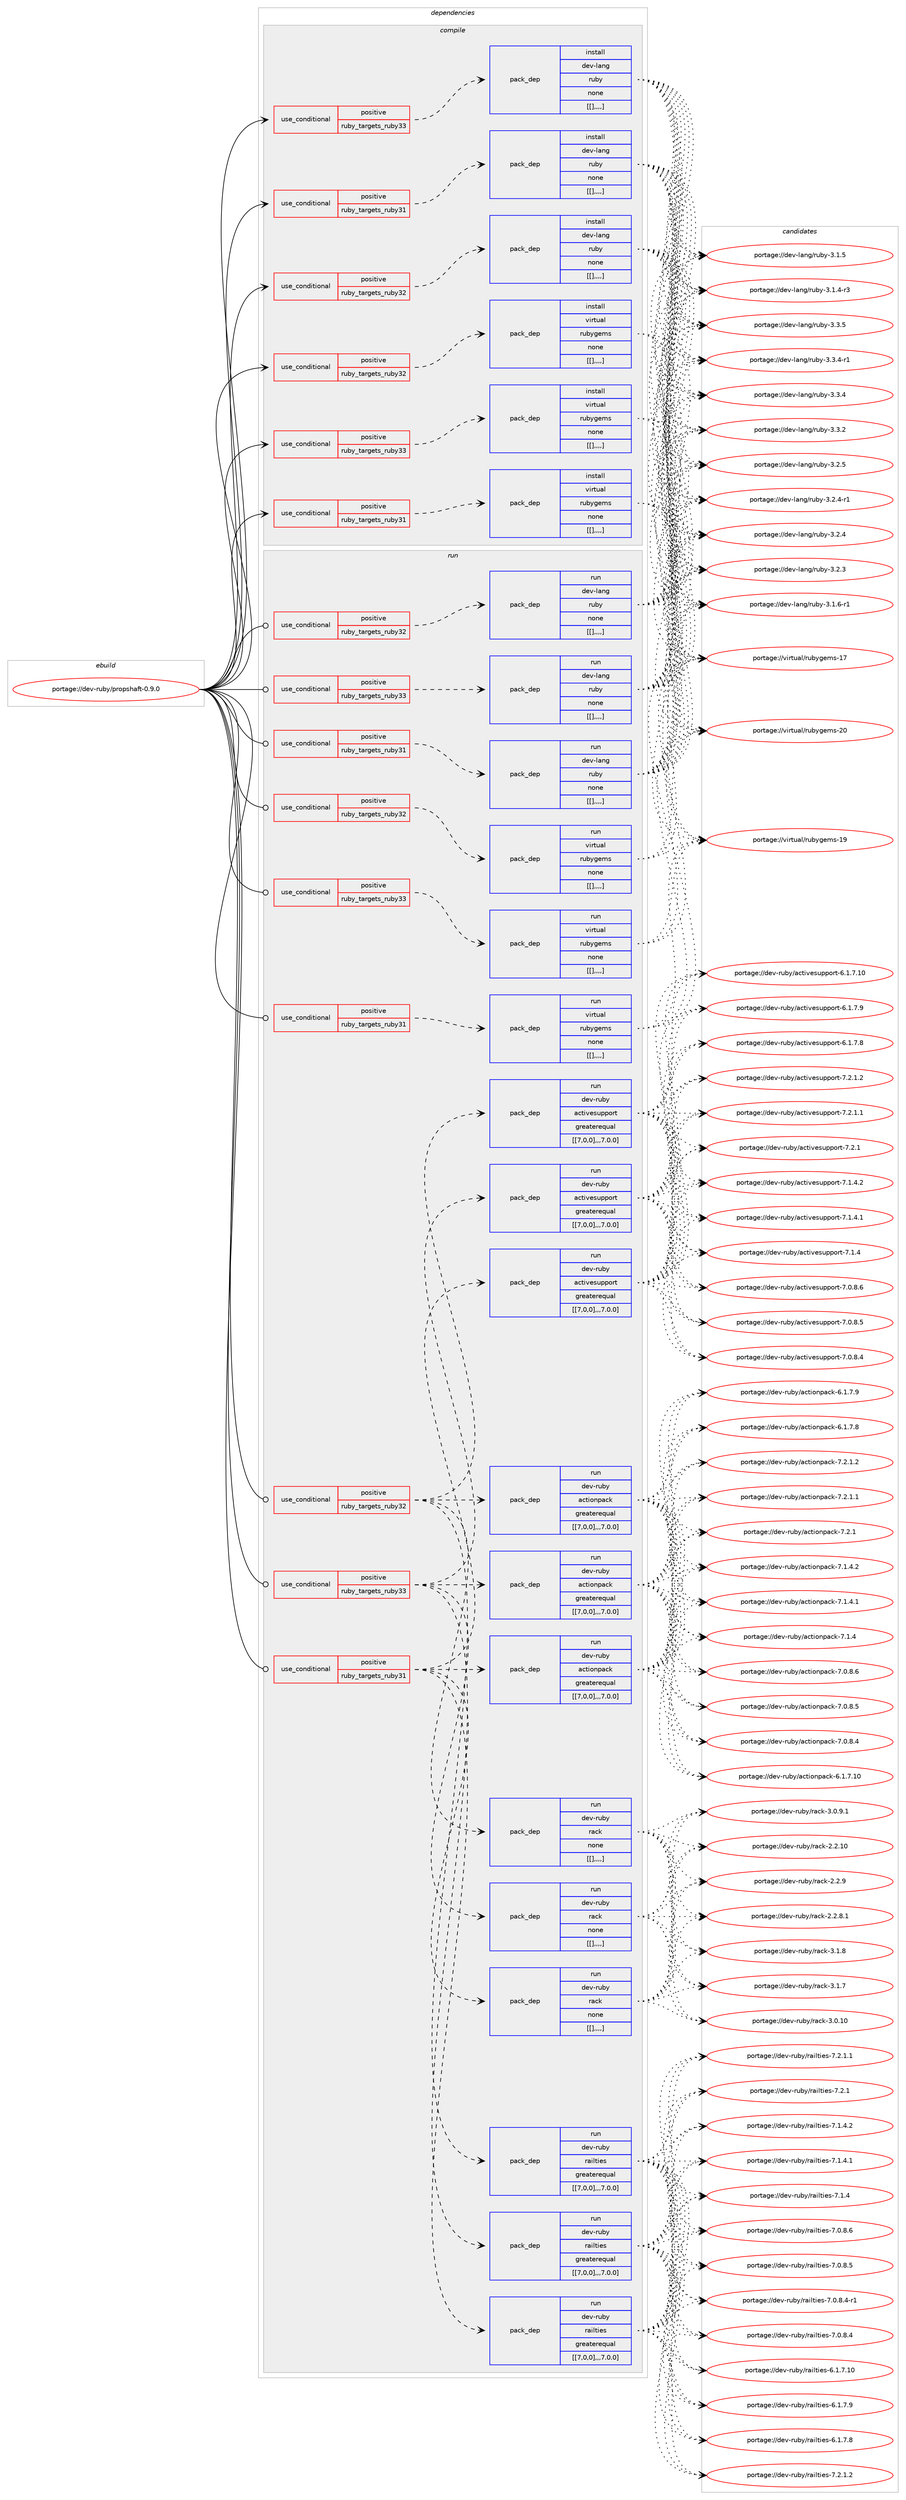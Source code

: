 digraph prolog {

# *************
# Graph options
# *************

newrank=true;
concentrate=true;
compound=true;
graph [rankdir=LR,fontname=Helvetica,fontsize=10,ranksep=1.5];#, ranksep=2.5, nodesep=0.2];
edge  [arrowhead=vee];
node  [fontname=Helvetica,fontsize=10];

# **********
# The ebuild
# **********

subgraph cluster_leftcol {
color=gray;
label=<<i>ebuild</i>>;
id [label="portage://dev-ruby/propshaft-0.9.0", color=red, width=4, href="../dev-ruby/propshaft-0.9.0.svg"];
}

# ****************
# The dependencies
# ****************

subgraph cluster_midcol {
color=gray;
label=<<i>dependencies</i>>;
subgraph cluster_compile {
fillcolor="#eeeeee";
style=filled;
label=<<i>compile</i>>;
subgraph cond56900 {
dependency205313 [label=<<TABLE BORDER="0" CELLBORDER="1" CELLSPACING="0" CELLPADDING="4"><TR><TD ROWSPAN="3" CELLPADDING="10">use_conditional</TD></TR><TR><TD>positive</TD></TR><TR><TD>ruby_targets_ruby31</TD></TR></TABLE>>, shape=none, color=red];
subgraph pack146960 {
dependency205335 [label=<<TABLE BORDER="0" CELLBORDER="1" CELLSPACING="0" CELLPADDING="4" WIDTH="220"><TR><TD ROWSPAN="6" CELLPADDING="30">pack_dep</TD></TR><TR><TD WIDTH="110">install</TD></TR><TR><TD>dev-lang</TD></TR><TR><TD>ruby</TD></TR><TR><TD>none</TD></TR><TR><TD>[[],,,,]</TD></TR></TABLE>>, shape=none, color=blue];
}
dependency205313:e -> dependency205335:w [weight=20,style="dashed",arrowhead="vee"];
}
id:e -> dependency205313:w [weight=20,style="solid",arrowhead="vee"];
subgraph cond56923 {
dependency205361 [label=<<TABLE BORDER="0" CELLBORDER="1" CELLSPACING="0" CELLPADDING="4"><TR><TD ROWSPAN="3" CELLPADDING="10">use_conditional</TD></TR><TR><TD>positive</TD></TR><TR><TD>ruby_targets_ruby31</TD></TR></TABLE>>, shape=none, color=red];
subgraph pack146984 {
dependency205385 [label=<<TABLE BORDER="0" CELLBORDER="1" CELLSPACING="0" CELLPADDING="4" WIDTH="220"><TR><TD ROWSPAN="6" CELLPADDING="30">pack_dep</TD></TR><TR><TD WIDTH="110">install</TD></TR><TR><TD>virtual</TD></TR><TR><TD>rubygems</TD></TR><TR><TD>none</TD></TR><TR><TD>[[],,,,]</TD></TR></TABLE>>, shape=none, color=blue];
}
dependency205361:e -> dependency205385:w [weight=20,style="dashed",arrowhead="vee"];
}
id:e -> dependency205361:w [weight=20,style="solid",arrowhead="vee"];
subgraph cond57029 {
dependency205589 [label=<<TABLE BORDER="0" CELLBORDER="1" CELLSPACING="0" CELLPADDING="4"><TR><TD ROWSPAN="3" CELLPADDING="10">use_conditional</TD></TR><TR><TD>positive</TD></TR><TR><TD>ruby_targets_ruby32</TD></TR></TABLE>>, shape=none, color=red];
subgraph pack147111 {
dependency205591 [label=<<TABLE BORDER="0" CELLBORDER="1" CELLSPACING="0" CELLPADDING="4" WIDTH="220"><TR><TD ROWSPAN="6" CELLPADDING="30">pack_dep</TD></TR><TR><TD WIDTH="110">install</TD></TR><TR><TD>dev-lang</TD></TR><TR><TD>ruby</TD></TR><TR><TD>none</TD></TR><TR><TD>[[],,,,]</TD></TR></TABLE>>, shape=none, color=blue];
}
dependency205589:e -> dependency205591:w [weight=20,style="dashed",arrowhead="vee"];
}
id:e -> dependency205589:w [weight=20,style="solid",arrowhead="vee"];
subgraph cond57037 {
dependency205610 [label=<<TABLE BORDER="0" CELLBORDER="1" CELLSPACING="0" CELLPADDING="4"><TR><TD ROWSPAN="3" CELLPADDING="10">use_conditional</TD></TR><TR><TD>positive</TD></TR><TR><TD>ruby_targets_ruby32</TD></TR></TABLE>>, shape=none, color=red];
subgraph pack147123 {
dependency205612 [label=<<TABLE BORDER="0" CELLBORDER="1" CELLSPACING="0" CELLPADDING="4" WIDTH="220"><TR><TD ROWSPAN="6" CELLPADDING="30">pack_dep</TD></TR><TR><TD WIDTH="110">install</TD></TR><TR><TD>virtual</TD></TR><TR><TD>rubygems</TD></TR><TR><TD>none</TD></TR><TR><TD>[[],,,,]</TD></TR></TABLE>>, shape=none, color=blue];
}
dependency205610:e -> dependency205612:w [weight=20,style="dashed",arrowhead="vee"];
}
id:e -> dependency205610:w [weight=20,style="solid",arrowhead="vee"];
subgraph cond57064 {
dependency205641 [label=<<TABLE BORDER="0" CELLBORDER="1" CELLSPACING="0" CELLPADDING="4"><TR><TD ROWSPAN="3" CELLPADDING="10">use_conditional</TD></TR><TR><TD>positive</TD></TR><TR><TD>ruby_targets_ruby33</TD></TR></TABLE>>, shape=none, color=red];
subgraph pack147135 {
dependency205707 [label=<<TABLE BORDER="0" CELLBORDER="1" CELLSPACING="0" CELLPADDING="4" WIDTH="220"><TR><TD ROWSPAN="6" CELLPADDING="30">pack_dep</TD></TR><TR><TD WIDTH="110">install</TD></TR><TR><TD>dev-lang</TD></TR><TR><TD>ruby</TD></TR><TR><TD>none</TD></TR><TR><TD>[[],,,,]</TD></TR></TABLE>>, shape=none, color=blue];
}
dependency205641:e -> dependency205707:w [weight=20,style="dashed",arrowhead="vee"];
}
id:e -> dependency205641:w [weight=20,style="solid",arrowhead="vee"];
subgraph cond57105 {
dependency205731 [label=<<TABLE BORDER="0" CELLBORDER="1" CELLSPACING="0" CELLPADDING="4"><TR><TD ROWSPAN="3" CELLPADDING="10">use_conditional</TD></TR><TR><TD>positive</TD></TR><TR><TD>ruby_targets_ruby33</TD></TR></TABLE>>, shape=none, color=red];
subgraph pack147184 {
dependency205766 [label=<<TABLE BORDER="0" CELLBORDER="1" CELLSPACING="0" CELLPADDING="4" WIDTH="220"><TR><TD ROWSPAN="6" CELLPADDING="30">pack_dep</TD></TR><TR><TD WIDTH="110">install</TD></TR><TR><TD>virtual</TD></TR><TR><TD>rubygems</TD></TR><TR><TD>none</TD></TR><TR><TD>[[],,,,]</TD></TR></TABLE>>, shape=none, color=blue];
}
dependency205731:e -> dependency205766:w [weight=20,style="dashed",arrowhead="vee"];
}
id:e -> dependency205731:w [weight=20,style="solid",arrowhead="vee"];
}
subgraph cluster_compileandrun {
fillcolor="#eeeeee";
style=filled;
label=<<i>compile and run</i>>;
}
subgraph cluster_run {
fillcolor="#eeeeee";
style=filled;
label=<<i>run</i>>;
subgraph cond57149 {
dependency205857 [label=<<TABLE BORDER="0" CELLBORDER="1" CELLSPACING="0" CELLPADDING="4"><TR><TD ROWSPAN="3" CELLPADDING="10">use_conditional</TD></TR><TR><TD>positive</TD></TR><TR><TD>ruby_targets_ruby31</TD></TR></TABLE>>, shape=none, color=red];
subgraph pack147249 {
dependency205858 [label=<<TABLE BORDER="0" CELLBORDER="1" CELLSPACING="0" CELLPADDING="4" WIDTH="220"><TR><TD ROWSPAN="6" CELLPADDING="30">pack_dep</TD></TR><TR><TD WIDTH="110">run</TD></TR><TR><TD>dev-lang</TD></TR><TR><TD>ruby</TD></TR><TR><TD>none</TD></TR><TR><TD>[[],,,,]</TD></TR></TABLE>>, shape=none, color=blue];
}
dependency205857:e -> dependency205858:w [weight=20,style="dashed",arrowhead="vee"];
}
id:e -> dependency205857:w [weight=20,style="solid",arrowhead="odot"];
subgraph cond57172 {
dependency205896 [label=<<TABLE BORDER="0" CELLBORDER="1" CELLSPACING="0" CELLPADDING="4"><TR><TD ROWSPAN="3" CELLPADDING="10">use_conditional</TD></TR><TR><TD>positive</TD></TR><TR><TD>ruby_targets_ruby31</TD></TR></TABLE>>, shape=none, color=red];
subgraph pack147282 {
dependency205916 [label=<<TABLE BORDER="0" CELLBORDER="1" CELLSPACING="0" CELLPADDING="4" WIDTH="220"><TR><TD ROWSPAN="6" CELLPADDING="30">pack_dep</TD></TR><TR><TD WIDTH="110">run</TD></TR><TR><TD>dev-ruby</TD></TR><TR><TD>actionpack</TD></TR><TR><TD>greaterequal</TD></TR><TR><TD>[[7,0,0],,,7.0.0]</TD></TR></TABLE>>, shape=none, color=blue];
}
dependency205896:e -> dependency205916:w [weight=20,style="dashed",arrowhead="vee"];
subgraph pack147287 {
dependency205923 [label=<<TABLE BORDER="0" CELLBORDER="1" CELLSPACING="0" CELLPADDING="4" WIDTH="220"><TR><TD ROWSPAN="6" CELLPADDING="30">pack_dep</TD></TR><TR><TD WIDTH="110">run</TD></TR><TR><TD>dev-ruby</TD></TR><TR><TD>activesupport</TD></TR><TR><TD>greaterequal</TD></TR><TR><TD>[[7,0,0],,,7.0.0]</TD></TR></TABLE>>, shape=none, color=blue];
}
dependency205896:e -> dependency205923:w [weight=20,style="dashed",arrowhead="vee"];
subgraph pack147290 {
dependency206018 [label=<<TABLE BORDER="0" CELLBORDER="1" CELLSPACING="0" CELLPADDING="4" WIDTH="220"><TR><TD ROWSPAN="6" CELLPADDING="30">pack_dep</TD></TR><TR><TD WIDTH="110">run</TD></TR><TR><TD>dev-ruby</TD></TR><TR><TD>rack</TD></TR><TR><TD>none</TD></TR><TR><TD>[[],,,,]</TD></TR></TABLE>>, shape=none, color=blue];
}
dependency205896:e -> dependency206018:w [weight=20,style="dashed",arrowhead="vee"];
subgraph pack147347 {
dependency206024 [label=<<TABLE BORDER="0" CELLBORDER="1" CELLSPACING="0" CELLPADDING="4" WIDTH="220"><TR><TD ROWSPAN="6" CELLPADDING="30">pack_dep</TD></TR><TR><TD WIDTH="110">run</TD></TR><TR><TD>dev-ruby</TD></TR><TR><TD>railties</TD></TR><TR><TD>greaterequal</TD></TR><TR><TD>[[7,0,0],,,7.0.0]</TD></TR></TABLE>>, shape=none, color=blue];
}
dependency205896:e -> dependency206024:w [weight=20,style="dashed",arrowhead="vee"];
}
id:e -> dependency205896:w [weight=20,style="solid",arrowhead="odot"];
subgraph cond57256 {
dependency206123 [label=<<TABLE BORDER="0" CELLBORDER="1" CELLSPACING="0" CELLPADDING="4"><TR><TD ROWSPAN="3" CELLPADDING="10">use_conditional</TD></TR><TR><TD>positive</TD></TR><TR><TD>ruby_targets_ruby31</TD></TR></TABLE>>, shape=none, color=red];
subgraph pack147407 {
dependency206166 [label=<<TABLE BORDER="0" CELLBORDER="1" CELLSPACING="0" CELLPADDING="4" WIDTH="220"><TR><TD ROWSPAN="6" CELLPADDING="30">pack_dep</TD></TR><TR><TD WIDTH="110">run</TD></TR><TR><TD>virtual</TD></TR><TR><TD>rubygems</TD></TR><TR><TD>none</TD></TR><TR><TD>[[],,,,]</TD></TR></TABLE>>, shape=none, color=blue];
}
dependency206123:e -> dependency206166:w [weight=20,style="dashed",arrowhead="vee"];
}
id:e -> dependency206123:w [weight=20,style="solid",arrowhead="odot"];
subgraph cond57306 {
dependency206186 [label=<<TABLE BORDER="0" CELLBORDER="1" CELLSPACING="0" CELLPADDING="4"><TR><TD ROWSPAN="3" CELLPADDING="10">use_conditional</TD></TR><TR><TD>positive</TD></TR><TR><TD>ruby_targets_ruby32</TD></TR></TABLE>>, shape=none, color=red];
subgraph pack147474 {
dependency206280 [label=<<TABLE BORDER="0" CELLBORDER="1" CELLSPACING="0" CELLPADDING="4" WIDTH="220"><TR><TD ROWSPAN="6" CELLPADDING="30">pack_dep</TD></TR><TR><TD WIDTH="110">run</TD></TR><TR><TD>dev-lang</TD></TR><TR><TD>ruby</TD></TR><TR><TD>none</TD></TR><TR><TD>[[],,,,]</TD></TR></TABLE>>, shape=none, color=blue];
}
dependency206186:e -> dependency206280:w [weight=20,style="dashed",arrowhead="vee"];
}
id:e -> dependency206186:w [weight=20,style="solid",arrowhead="odot"];
subgraph cond57364 {
dependency206284 [label=<<TABLE BORDER="0" CELLBORDER="1" CELLSPACING="0" CELLPADDING="4"><TR><TD ROWSPAN="3" CELLPADDING="10">use_conditional</TD></TR><TR><TD>positive</TD></TR><TR><TD>ruby_targets_ruby32</TD></TR></TABLE>>, shape=none, color=red];
subgraph pack147484 {
dependency206322 [label=<<TABLE BORDER="0" CELLBORDER="1" CELLSPACING="0" CELLPADDING="4" WIDTH="220"><TR><TD ROWSPAN="6" CELLPADDING="30">pack_dep</TD></TR><TR><TD WIDTH="110">run</TD></TR><TR><TD>dev-ruby</TD></TR><TR><TD>actionpack</TD></TR><TR><TD>greaterequal</TD></TR><TR><TD>[[7,0,0],,,7.0.0]</TD></TR></TABLE>>, shape=none, color=blue];
}
dependency206284:e -> dependency206322:w [weight=20,style="dashed",arrowhead="vee"];
subgraph pack147511 {
dependency206346 [label=<<TABLE BORDER="0" CELLBORDER="1" CELLSPACING="0" CELLPADDING="4" WIDTH="220"><TR><TD ROWSPAN="6" CELLPADDING="30">pack_dep</TD></TR><TR><TD WIDTH="110">run</TD></TR><TR><TD>dev-ruby</TD></TR><TR><TD>activesupport</TD></TR><TR><TD>greaterequal</TD></TR><TR><TD>[[7,0,0],,,7.0.0]</TD></TR></TABLE>>, shape=none, color=blue];
}
dependency206284:e -> dependency206346:w [weight=20,style="dashed",arrowhead="vee"];
subgraph pack147524 {
dependency206402 [label=<<TABLE BORDER="0" CELLBORDER="1" CELLSPACING="0" CELLPADDING="4" WIDTH="220"><TR><TD ROWSPAN="6" CELLPADDING="30">pack_dep</TD></TR><TR><TD WIDTH="110">run</TD></TR><TR><TD>dev-ruby</TD></TR><TR><TD>rack</TD></TR><TR><TD>none</TD></TR><TR><TD>[[],,,,]</TD></TR></TABLE>>, shape=none, color=blue];
}
dependency206284:e -> dependency206402:w [weight=20,style="dashed",arrowhead="vee"];
subgraph pack147548 {
dependency206409 [label=<<TABLE BORDER="0" CELLBORDER="1" CELLSPACING="0" CELLPADDING="4" WIDTH="220"><TR><TD ROWSPAN="6" CELLPADDING="30">pack_dep</TD></TR><TR><TD WIDTH="110">run</TD></TR><TR><TD>dev-ruby</TD></TR><TR><TD>railties</TD></TR><TR><TD>greaterequal</TD></TR><TR><TD>[[7,0,0],,,7.0.0]</TD></TR></TABLE>>, shape=none, color=blue];
}
dependency206284:e -> dependency206409:w [weight=20,style="dashed",arrowhead="vee"];
}
id:e -> dependency206284:w [weight=20,style="solid",arrowhead="odot"];
subgraph cond57441 {
dependency206461 [label=<<TABLE BORDER="0" CELLBORDER="1" CELLSPACING="0" CELLPADDING="4"><TR><TD ROWSPAN="3" CELLPADDING="10">use_conditional</TD></TR><TR><TD>positive</TD></TR><TR><TD>ruby_targets_ruby32</TD></TR></TABLE>>, shape=none, color=red];
subgraph pack147587 {
dependency206518 [label=<<TABLE BORDER="0" CELLBORDER="1" CELLSPACING="0" CELLPADDING="4" WIDTH="220"><TR><TD ROWSPAN="6" CELLPADDING="30">pack_dep</TD></TR><TR><TD WIDTH="110">run</TD></TR><TR><TD>virtual</TD></TR><TR><TD>rubygems</TD></TR><TR><TD>none</TD></TR><TR><TD>[[],,,,]</TD></TR></TABLE>>, shape=none, color=blue];
}
dependency206461:e -> dependency206518:w [weight=20,style="dashed",arrowhead="vee"];
}
id:e -> dependency206461:w [weight=20,style="solid",arrowhead="odot"];
subgraph cond57477 {
dependency206585 [label=<<TABLE BORDER="0" CELLBORDER="1" CELLSPACING="0" CELLPADDING="4"><TR><TD ROWSPAN="3" CELLPADDING="10">use_conditional</TD></TR><TR><TD>positive</TD></TR><TR><TD>ruby_targets_ruby33</TD></TR></TABLE>>, shape=none, color=red];
subgraph pack147645 {
dependency206591 [label=<<TABLE BORDER="0" CELLBORDER="1" CELLSPACING="0" CELLPADDING="4" WIDTH="220"><TR><TD ROWSPAN="6" CELLPADDING="30">pack_dep</TD></TR><TR><TD WIDTH="110">run</TD></TR><TR><TD>dev-lang</TD></TR><TR><TD>ruby</TD></TR><TR><TD>none</TD></TR><TR><TD>[[],,,,]</TD></TR></TABLE>>, shape=none, color=blue];
}
dependency206585:e -> dependency206591:w [weight=20,style="dashed",arrowhead="vee"];
}
id:e -> dependency206585:w [weight=20,style="solid",arrowhead="odot"];
subgraph cond57539 {
dependency206659 [label=<<TABLE BORDER="0" CELLBORDER="1" CELLSPACING="0" CELLPADDING="4"><TR><TD ROWSPAN="3" CELLPADDING="10">use_conditional</TD></TR><TR><TD>positive</TD></TR><TR><TD>ruby_targets_ruby33</TD></TR></TABLE>>, shape=none, color=red];
subgraph pack147682 {
dependency206685 [label=<<TABLE BORDER="0" CELLBORDER="1" CELLSPACING="0" CELLPADDING="4" WIDTH="220"><TR><TD ROWSPAN="6" CELLPADDING="30">pack_dep</TD></TR><TR><TD WIDTH="110">run</TD></TR><TR><TD>dev-ruby</TD></TR><TR><TD>actionpack</TD></TR><TR><TD>greaterequal</TD></TR><TR><TD>[[7,0,0],,,7.0.0]</TD></TR></TABLE>>, shape=none, color=blue];
}
dependency206659:e -> dependency206685:w [weight=20,style="dashed",arrowhead="vee"];
subgraph pack147722 {
dependency206736 [label=<<TABLE BORDER="0" CELLBORDER="1" CELLSPACING="0" CELLPADDING="4" WIDTH="220"><TR><TD ROWSPAN="6" CELLPADDING="30">pack_dep</TD></TR><TR><TD WIDTH="110">run</TD></TR><TR><TD>dev-ruby</TD></TR><TR><TD>activesupport</TD></TR><TR><TD>greaterequal</TD></TR><TR><TD>[[7,0,0],,,7.0.0]</TD></TR></TABLE>>, shape=none, color=blue];
}
dependency206659:e -> dependency206736:w [weight=20,style="dashed",arrowhead="vee"];
subgraph pack147735 {
dependency206822 [label=<<TABLE BORDER="0" CELLBORDER="1" CELLSPACING="0" CELLPADDING="4" WIDTH="220"><TR><TD ROWSPAN="6" CELLPADDING="30">pack_dep</TD></TR><TR><TD WIDTH="110">run</TD></TR><TR><TD>dev-ruby</TD></TR><TR><TD>rack</TD></TR><TR><TD>none</TD></TR><TR><TD>[[],,,,]</TD></TR></TABLE>>, shape=none, color=blue];
}
dependency206659:e -> dependency206822:w [weight=20,style="dashed",arrowhead="vee"];
subgraph pack147790 {
dependency206882 [label=<<TABLE BORDER="0" CELLBORDER="1" CELLSPACING="0" CELLPADDING="4" WIDTH="220"><TR><TD ROWSPAN="6" CELLPADDING="30">pack_dep</TD></TR><TR><TD WIDTH="110">run</TD></TR><TR><TD>dev-ruby</TD></TR><TR><TD>railties</TD></TR><TR><TD>greaterequal</TD></TR><TR><TD>[[7,0,0],,,7.0.0]</TD></TR></TABLE>>, shape=none, color=blue];
}
dependency206659:e -> dependency206882:w [weight=20,style="dashed",arrowhead="vee"];
}
id:e -> dependency206659:w [weight=20,style="solid",arrowhead="odot"];
subgraph cond57643 {
dependency206887 [label=<<TABLE BORDER="0" CELLBORDER="1" CELLSPACING="0" CELLPADDING="4"><TR><TD ROWSPAN="3" CELLPADDING="10">use_conditional</TD></TR><TR><TD>positive</TD></TR><TR><TD>ruby_targets_ruby33</TD></TR></TABLE>>, shape=none, color=red];
subgraph pack147806 {
dependency206916 [label=<<TABLE BORDER="0" CELLBORDER="1" CELLSPACING="0" CELLPADDING="4" WIDTH="220"><TR><TD ROWSPAN="6" CELLPADDING="30">pack_dep</TD></TR><TR><TD WIDTH="110">run</TD></TR><TR><TD>virtual</TD></TR><TR><TD>rubygems</TD></TR><TR><TD>none</TD></TR><TR><TD>[[],,,,]</TD></TR></TABLE>>, shape=none, color=blue];
}
dependency206887:e -> dependency206916:w [weight=20,style="dashed",arrowhead="vee"];
}
id:e -> dependency206887:w [weight=20,style="solid",arrowhead="odot"];
}
}

# **************
# The candidates
# **************

subgraph cluster_choices {
rank=same;
color=gray;
label=<<i>candidates</i>>;

subgraph choice147373 {
color=black;
nodesep=1;
choice10010111845108971101034711411798121455146514653 [label="portage://dev-lang/ruby-3.3.5", color=red, width=4,href="../dev-lang/ruby-3.3.5.svg"];
choice100101118451089711010347114117981214551465146524511449 [label="portage://dev-lang/ruby-3.3.4-r1", color=red, width=4,href="../dev-lang/ruby-3.3.4-r1.svg"];
choice10010111845108971101034711411798121455146514652 [label="portage://dev-lang/ruby-3.3.4", color=red, width=4,href="../dev-lang/ruby-3.3.4.svg"];
choice10010111845108971101034711411798121455146514650 [label="portage://dev-lang/ruby-3.3.2", color=red, width=4,href="../dev-lang/ruby-3.3.2.svg"];
choice10010111845108971101034711411798121455146504653 [label="portage://dev-lang/ruby-3.2.5", color=red, width=4,href="../dev-lang/ruby-3.2.5.svg"];
choice100101118451089711010347114117981214551465046524511449 [label="portage://dev-lang/ruby-3.2.4-r1", color=red, width=4,href="../dev-lang/ruby-3.2.4-r1.svg"];
choice10010111845108971101034711411798121455146504652 [label="portage://dev-lang/ruby-3.2.4", color=red, width=4,href="../dev-lang/ruby-3.2.4.svg"];
choice10010111845108971101034711411798121455146504651 [label="portage://dev-lang/ruby-3.2.3", color=red, width=4,href="../dev-lang/ruby-3.2.3.svg"];
choice100101118451089711010347114117981214551464946544511449 [label="portage://dev-lang/ruby-3.1.6-r1", color=red, width=4,href="../dev-lang/ruby-3.1.6-r1.svg"];
choice10010111845108971101034711411798121455146494653 [label="portage://dev-lang/ruby-3.1.5", color=red, width=4,href="../dev-lang/ruby-3.1.5.svg"];
choice100101118451089711010347114117981214551464946524511451 [label="portage://dev-lang/ruby-3.1.4-r3", color=red, width=4,href="../dev-lang/ruby-3.1.4-r3.svg"];
dependency205335:e -> choice10010111845108971101034711411798121455146514653:w [style=dotted,weight="100"];
dependency205335:e -> choice100101118451089711010347114117981214551465146524511449:w [style=dotted,weight="100"];
dependency205335:e -> choice10010111845108971101034711411798121455146514652:w [style=dotted,weight="100"];
dependency205335:e -> choice10010111845108971101034711411798121455146514650:w [style=dotted,weight="100"];
dependency205335:e -> choice10010111845108971101034711411798121455146504653:w [style=dotted,weight="100"];
dependency205335:e -> choice100101118451089711010347114117981214551465046524511449:w [style=dotted,weight="100"];
dependency205335:e -> choice10010111845108971101034711411798121455146504652:w [style=dotted,weight="100"];
dependency205335:e -> choice10010111845108971101034711411798121455146504651:w [style=dotted,weight="100"];
dependency205335:e -> choice100101118451089711010347114117981214551464946544511449:w [style=dotted,weight="100"];
dependency205335:e -> choice10010111845108971101034711411798121455146494653:w [style=dotted,weight="100"];
dependency205335:e -> choice100101118451089711010347114117981214551464946524511451:w [style=dotted,weight="100"];
}
subgraph choice147375 {
color=black;
nodesep=1;
choice118105114116117971084711411798121103101109115455048 [label="portage://virtual/rubygems-20", color=red, width=4,href="../virtual/rubygems-20.svg"];
choice118105114116117971084711411798121103101109115454957 [label="portage://virtual/rubygems-19", color=red, width=4,href="../virtual/rubygems-19.svg"];
choice118105114116117971084711411798121103101109115454955 [label="portage://virtual/rubygems-17", color=red, width=4,href="../virtual/rubygems-17.svg"];
dependency205385:e -> choice118105114116117971084711411798121103101109115455048:w [style=dotted,weight="100"];
dependency205385:e -> choice118105114116117971084711411798121103101109115454957:w [style=dotted,weight="100"];
dependency205385:e -> choice118105114116117971084711411798121103101109115454955:w [style=dotted,weight="100"];
}
subgraph choice147376 {
color=black;
nodesep=1;
choice10010111845108971101034711411798121455146514653 [label="portage://dev-lang/ruby-3.3.5", color=red, width=4,href="../dev-lang/ruby-3.3.5.svg"];
choice100101118451089711010347114117981214551465146524511449 [label="portage://dev-lang/ruby-3.3.4-r1", color=red, width=4,href="../dev-lang/ruby-3.3.4-r1.svg"];
choice10010111845108971101034711411798121455146514652 [label="portage://dev-lang/ruby-3.3.4", color=red, width=4,href="../dev-lang/ruby-3.3.4.svg"];
choice10010111845108971101034711411798121455146514650 [label="portage://dev-lang/ruby-3.3.2", color=red, width=4,href="../dev-lang/ruby-3.3.2.svg"];
choice10010111845108971101034711411798121455146504653 [label="portage://dev-lang/ruby-3.2.5", color=red, width=4,href="../dev-lang/ruby-3.2.5.svg"];
choice100101118451089711010347114117981214551465046524511449 [label="portage://dev-lang/ruby-3.2.4-r1", color=red, width=4,href="../dev-lang/ruby-3.2.4-r1.svg"];
choice10010111845108971101034711411798121455146504652 [label="portage://dev-lang/ruby-3.2.4", color=red, width=4,href="../dev-lang/ruby-3.2.4.svg"];
choice10010111845108971101034711411798121455146504651 [label="portage://dev-lang/ruby-3.2.3", color=red, width=4,href="../dev-lang/ruby-3.2.3.svg"];
choice100101118451089711010347114117981214551464946544511449 [label="portage://dev-lang/ruby-3.1.6-r1", color=red, width=4,href="../dev-lang/ruby-3.1.6-r1.svg"];
choice10010111845108971101034711411798121455146494653 [label="portage://dev-lang/ruby-3.1.5", color=red, width=4,href="../dev-lang/ruby-3.1.5.svg"];
choice100101118451089711010347114117981214551464946524511451 [label="portage://dev-lang/ruby-3.1.4-r3", color=red, width=4,href="../dev-lang/ruby-3.1.4-r3.svg"];
dependency205591:e -> choice10010111845108971101034711411798121455146514653:w [style=dotted,weight="100"];
dependency205591:e -> choice100101118451089711010347114117981214551465146524511449:w [style=dotted,weight="100"];
dependency205591:e -> choice10010111845108971101034711411798121455146514652:w [style=dotted,weight="100"];
dependency205591:e -> choice10010111845108971101034711411798121455146514650:w [style=dotted,weight="100"];
dependency205591:e -> choice10010111845108971101034711411798121455146504653:w [style=dotted,weight="100"];
dependency205591:e -> choice100101118451089711010347114117981214551465046524511449:w [style=dotted,weight="100"];
dependency205591:e -> choice10010111845108971101034711411798121455146504652:w [style=dotted,weight="100"];
dependency205591:e -> choice10010111845108971101034711411798121455146504651:w [style=dotted,weight="100"];
dependency205591:e -> choice100101118451089711010347114117981214551464946544511449:w [style=dotted,weight="100"];
dependency205591:e -> choice10010111845108971101034711411798121455146494653:w [style=dotted,weight="100"];
dependency205591:e -> choice100101118451089711010347114117981214551464946524511451:w [style=dotted,weight="100"];
}
subgraph choice147379 {
color=black;
nodesep=1;
choice118105114116117971084711411798121103101109115455048 [label="portage://virtual/rubygems-20", color=red, width=4,href="../virtual/rubygems-20.svg"];
choice118105114116117971084711411798121103101109115454957 [label="portage://virtual/rubygems-19", color=red, width=4,href="../virtual/rubygems-19.svg"];
choice118105114116117971084711411798121103101109115454955 [label="portage://virtual/rubygems-17", color=red, width=4,href="../virtual/rubygems-17.svg"];
dependency205612:e -> choice118105114116117971084711411798121103101109115455048:w [style=dotted,weight="100"];
dependency205612:e -> choice118105114116117971084711411798121103101109115454957:w [style=dotted,weight="100"];
dependency205612:e -> choice118105114116117971084711411798121103101109115454955:w [style=dotted,weight="100"];
}
subgraph choice147381 {
color=black;
nodesep=1;
choice10010111845108971101034711411798121455146514653 [label="portage://dev-lang/ruby-3.3.5", color=red, width=4,href="../dev-lang/ruby-3.3.5.svg"];
choice100101118451089711010347114117981214551465146524511449 [label="portage://dev-lang/ruby-3.3.4-r1", color=red, width=4,href="../dev-lang/ruby-3.3.4-r1.svg"];
choice10010111845108971101034711411798121455146514652 [label="portage://dev-lang/ruby-3.3.4", color=red, width=4,href="../dev-lang/ruby-3.3.4.svg"];
choice10010111845108971101034711411798121455146514650 [label="portage://dev-lang/ruby-3.3.2", color=red, width=4,href="../dev-lang/ruby-3.3.2.svg"];
choice10010111845108971101034711411798121455146504653 [label="portage://dev-lang/ruby-3.2.5", color=red, width=4,href="../dev-lang/ruby-3.2.5.svg"];
choice100101118451089711010347114117981214551465046524511449 [label="portage://dev-lang/ruby-3.2.4-r1", color=red, width=4,href="../dev-lang/ruby-3.2.4-r1.svg"];
choice10010111845108971101034711411798121455146504652 [label="portage://dev-lang/ruby-3.2.4", color=red, width=4,href="../dev-lang/ruby-3.2.4.svg"];
choice10010111845108971101034711411798121455146504651 [label="portage://dev-lang/ruby-3.2.3", color=red, width=4,href="../dev-lang/ruby-3.2.3.svg"];
choice100101118451089711010347114117981214551464946544511449 [label="portage://dev-lang/ruby-3.1.6-r1", color=red, width=4,href="../dev-lang/ruby-3.1.6-r1.svg"];
choice10010111845108971101034711411798121455146494653 [label="portage://dev-lang/ruby-3.1.5", color=red, width=4,href="../dev-lang/ruby-3.1.5.svg"];
choice100101118451089711010347114117981214551464946524511451 [label="portage://dev-lang/ruby-3.1.4-r3", color=red, width=4,href="../dev-lang/ruby-3.1.4-r3.svg"];
dependency205707:e -> choice10010111845108971101034711411798121455146514653:w [style=dotted,weight="100"];
dependency205707:e -> choice100101118451089711010347114117981214551465146524511449:w [style=dotted,weight="100"];
dependency205707:e -> choice10010111845108971101034711411798121455146514652:w [style=dotted,weight="100"];
dependency205707:e -> choice10010111845108971101034711411798121455146514650:w [style=dotted,weight="100"];
dependency205707:e -> choice10010111845108971101034711411798121455146504653:w [style=dotted,weight="100"];
dependency205707:e -> choice100101118451089711010347114117981214551465046524511449:w [style=dotted,weight="100"];
dependency205707:e -> choice10010111845108971101034711411798121455146504652:w [style=dotted,weight="100"];
dependency205707:e -> choice10010111845108971101034711411798121455146504651:w [style=dotted,weight="100"];
dependency205707:e -> choice100101118451089711010347114117981214551464946544511449:w [style=dotted,weight="100"];
dependency205707:e -> choice10010111845108971101034711411798121455146494653:w [style=dotted,weight="100"];
dependency205707:e -> choice100101118451089711010347114117981214551464946524511451:w [style=dotted,weight="100"];
}
subgraph choice147387 {
color=black;
nodesep=1;
choice118105114116117971084711411798121103101109115455048 [label="portage://virtual/rubygems-20", color=red, width=4,href="../virtual/rubygems-20.svg"];
choice118105114116117971084711411798121103101109115454957 [label="portage://virtual/rubygems-19", color=red, width=4,href="../virtual/rubygems-19.svg"];
choice118105114116117971084711411798121103101109115454955 [label="portage://virtual/rubygems-17", color=red, width=4,href="../virtual/rubygems-17.svg"];
dependency205766:e -> choice118105114116117971084711411798121103101109115455048:w [style=dotted,weight="100"];
dependency205766:e -> choice118105114116117971084711411798121103101109115454957:w [style=dotted,weight="100"];
dependency205766:e -> choice118105114116117971084711411798121103101109115454955:w [style=dotted,weight="100"];
}
subgraph choice147390 {
color=black;
nodesep=1;
choice10010111845108971101034711411798121455146514653 [label="portage://dev-lang/ruby-3.3.5", color=red, width=4,href="../dev-lang/ruby-3.3.5.svg"];
choice100101118451089711010347114117981214551465146524511449 [label="portage://dev-lang/ruby-3.3.4-r1", color=red, width=4,href="../dev-lang/ruby-3.3.4-r1.svg"];
choice10010111845108971101034711411798121455146514652 [label="portage://dev-lang/ruby-3.3.4", color=red, width=4,href="../dev-lang/ruby-3.3.4.svg"];
choice10010111845108971101034711411798121455146514650 [label="portage://dev-lang/ruby-3.3.2", color=red, width=4,href="../dev-lang/ruby-3.3.2.svg"];
choice10010111845108971101034711411798121455146504653 [label="portage://dev-lang/ruby-3.2.5", color=red, width=4,href="../dev-lang/ruby-3.2.5.svg"];
choice100101118451089711010347114117981214551465046524511449 [label="portage://dev-lang/ruby-3.2.4-r1", color=red, width=4,href="../dev-lang/ruby-3.2.4-r1.svg"];
choice10010111845108971101034711411798121455146504652 [label="portage://dev-lang/ruby-3.2.4", color=red, width=4,href="../dev-lang/ruby-3.2.4.svg"];
choice10010111845108971101034711411798121455146504651 [label="portage://dev-lang/ruby-3.2.3", color=red, width=4,href="../dev-lang/ruby-3.2.3.svg"];
choice100101118451089711010347114117981214551464946544511449 [label="portage://dev-lang/ruby-3.1.6-r1", color=red, width=4,href="../dev-lang/ruby-3.1.6-r1.svg"];
choice10010111845108971101034711411798121455146494653 [label="portage://dev-lang/ruby-3.1.5", color=red, width=4,href="../dev-lang/ruby-3.1.5.svg"];
choice100101118451089711010347114117981214551464946524511451 [label="portage://dev-lang/ruby-3.1.4-r3", color=red, width=4,href="../dev-lang/ruby-3.1.4-r3.svg"];
dependency205858:e -> choice10010111845108971101034711411798121455146514653:w [style=dotted,weight="100"];
dependency205858:e -> choice100101118451089711010347114117981214551465146524511449:w [style=dotted,weight="100"];
dependency205858:e -> choice10010111845108971101034711411798121455146514652:w [style=dotted,weight="100"];
dependency205858:e -> choice10010111845108971101034711411798121455146514650:w [style=dotted,weight="100"];
dependency205858:e -> choice10010111845108971101034711411798121455146504653:w [style=dotted,weight="100"];
dependency205858:e -> choice100101118451089711010347114117981214551465046524511449:w [style=dotted,weight="100"];
dependency205858:e -> choice10010111845108971101034711411798121455146504652:w [style=dotted,weight="100"];
dependency205858:e -> choice10010111845108971101034711411798121455146504651:w [style=dotted,weight="100"];
dependency205858:e -> choice100101118451089711010347114117981214551464946544511449:w [style=dotted,weight="100"];
dependency205858:e -> choice10010111845108971101034711411798121455146494653:w [style=dotted,weight="100"];
dependency205858:e -> choice100101118451089711010347114117981214551464946524511451:w [style=dotted,weight="100"];
}
subgraph choice147403 {
color=black;
nodesep=1;
choice100101118451141179812147979911610511111011297991074555465046494650 [label="portage://dev-ruby/actionpack-7.2.1.2", color=red, width=4,href="../dev-ruby/actionpack-7.2.1.2.svg"];
choice100101118451141179812147979911610511111011297991074555465046494649 [label="portage://dev-ruby/actionpack-7.2.1.1", color=red, width=4,href="../dev-ruby/actionpack-7.2.1.1.svg"];
choice10010111845114117981214797991161051111101129799107455546504649 [label="portage://dev-ruby/actionpack-7.2.1", color=red, width=4,href="../dev-ruby/actionpack-7.2.1.svg"];
choice100101118451141179812147979911610511111011297991074555464946524650 [label="portage://dev-ruby/actionpack-7.1.4.2", color=red, width=4,href="../dev-ruby/actionpack-7.1.4.2.svg"];
choice100101118451141179812147979911610511111011297991074555464946524649 [label="portage://dev-ruby/actionpack-7.1.4.1", color=red, width=4,href="../dev-ruby/actionpack-7.1.4.1.svg"];
choice10010111845114117981214797991161051111101129799107455546494652 [label="portage://dev-ruby/actionpack-7.1.4", color=red, width=4,href="../dev-ruby/actionpack-7.1.4.svg"];
choice100101118451141179812147979911610511111011297991074555464846564654 [label="portage://dev-ruby/actionpack-7.0.8.6", color=red, width=4,href="../dev-ruby/actionpack-7.0.8.6.svg"];
choice100101118451141179812147979911610511111011297991074555464846564653 [label="portage://dev-ruby/actionpack-7.0.8.5", color=red, width=4,href="../dev-ruby/actionpack-7.0.8.5.svg"];
choice100101118451141179812147979911610511111011297991074555464846564652 [label="portage://dev-ruby/actionpack-7.0.8.4", color=red, width=4,href="../dev-ruby/actionpack-7.0.8.4.svg"];
choice10010111845114117981214797991161051111101129799107455446494655464948 [label="portage://dev-ruby/actionpack-6.1.7.10", color=red, width=4,href="../dev-ruby/actionpack-6.1.7.10.svg"];
choice100101118451141179812147979911610511111011297991074554464946554657 [label="portage://dev-ruby/actionpack-6.1.7.9", color=red, width=4,href="../dev-ruby/actionpack-6.1.7.9.svg"];
choice100101118451141179812147979911610511111011297991074554464946554656 [label="portage://dev-ruby/actionpack-6.1.7.8", color=red, width=4,href="../dev-ruby/actionpack-6.1.7.8.svg"];
dependency205916:e -> choice100101118451141179812147979911610511111011297991074555465046494650:w [style=dotted,weight="100"];
dependency205916:e -> choice100101118451141179812147979911610511111011297991074555465046494649:w [style=dotted,weight="100"];
dependency205916:e -> choice10010111845114117981214797991161051111101129799107455546504649:w [style=dotted,weight="100"];
dependency205916:e -> choice100101118451141179812147979911610511111011297991074555464946524650:w [style=dotted,weight="100"];
dependency205916:e -> choice100101118451141179812147979911610511111011297991074555464946524649:w [style=dotted,weight="100"];
dependency205916:e -> choice10010111845114117981214797991161051111101129799107455546494652:w [style=dotted,weight="100"];
dependency205916:e -> choice100101118451141179812147979911610511111011297991074555464846564654:w [style=dotted,weight="100"];
dependency205916:e -> choice100101118451141179812147979911610511111011297991074555464846564653:w [style=dotted,weight="100"];
dependency205916:e -> choice100101118451141179812147979911610511111011297991074555464846564652:w [style=dotted,weight="100"];
dependency205916:e -> choice10010111845114117981214797991161051111101129799107455446494655464948:w [style=dotted,weight="100"];
dependency205916:e -> choice100101118451141179812147979911610511111011297991074554464946554657:w [style=dotted,weight="100"];
dependency205916:e -> choice100101118451141179812147979911610511111011297991074554464946554656:w [style=dotted,weight="100"];
}
subgraph choice147414 {
color=black;
nodesep=1;
choice10010111845114117981214797991161051181011151171121121111141164555465046494650 [label="portage://dev-ruby/activesupport-7.2.1.2", color=red, width=4,href="../dev-ruby/activesupport-7.2.1.2.svg"];
choice10010111845114117981214797991161051181011151171121121111141164555465046494649 [label="portage://dev-ruby/activesupport-7.2.1.1", color=red, width=4,href="../dev-ruby/activesupport-7.2.1.1.svg"];
choice1001011184511411798121479799116105118101115117112112111114116455546504649 [label="portage://dev-ruby/activesupport-7.2.1", color=red, width=4,href="../dev-ruby/activesupport-7.2.1.svg"];
choice10010111845114117981214797991161051181011151171121121111141164555464946524650 [label="portage://dev-ruby/activesupport-7.1.4.2", color=red, width=4,href="../dev-ruby/activesupport-7.1.4.2.svg"];
choice10010111845114117981214797991161051181011151171121121111141164555464946524649 [label="portage://dev-ruby/activesupport-7.1.4.1", color=red, width=4,href="../dev-ruby/activesupport-7.1.4.1.svg"];
choice1001011184511411798121479799116105118101115117112112111114116455546494652 [label="portage://dev-ruby/activesupport-7.1.4", color=red, width=4,href="../dev-ruby/activesupport-7.1.4.svg"];
choice10010111845114117981214797991161051181011151171121121111141164555464846564654 [label="portage://dev-ruby/activesupport-7.0.8.6", color=red, width=4,href="../dev-ruby/activesupport-7.0.8.6.svg"];
choice10010111845114117981214797991161051181011151171121121111141164555464846564653 [label="portage://dev-ruby/activesupport-7.0.8.5", color=red, width=4,href="../dev-ruby/activesupport-7.0.8.5.svg"];
choice10010111845114117981214797991161051181011151171121121111141164555464846564652 [label="portage://dev-ruby/activesupport-7.0.8.4", color=red, width=4,href="../dev-ruby/activesupport-7.0.8.4.svg"];
choice1001011184511411798121479799116105118101115117112112111114116455446494655464948 [label="portage://dev-ruby/activesupport-6.1.7.10", color=red, width=4,href="../dev-ruby/activesupport-6.1.7.10.svg"];
choice10010111845114117981214797991161051181011151171121121111141164554464946554657 [label="portage://dev-ruby/activesupport-6.1.7.9", color=red, width=4,href="../dev-ruby/activesupport-6.1.7.9.svg"];
choice10010111845114117981214797991161051181011151171121121111141164554464946554656 [label="portage://dev-ruby/activesupport-6.1.7.8", color=red, width=4,href="../dev-ruby/activesupport-6.1.7.8.svg"];
dependency205923:e -> choice10010111845114117981214797991161051181011151171121121111141164555465046494650:w [style=dotted,weight="100"];
dependency205923:e -> choice10010111845114117981214797991161051181011151171121121111141164555465046494649:w [style=dotted,weight="100"];
dependency205923:e -> choice1001011184511411798121479799116105118101115117112112111114116455546504649:w [style=dotted,weight="100"];
dependency205923:e -> choice10010111845114117981214797991161051181011151171121121111141164555464946524650:w [style=dotted,weight="100"];
dependency205923:e -> choice10010111845114117981214797991161051181011151171121121111141164555464946524649:w [style=dotted,weight="100"];
dependency205923:e -> choice1001011184511411798121479799116105118101115117112112111114116455546494652:w [style=dotted,weight="100"];
dependency205923:e -> choice10010111845114117981214797991161051181011151171121121111141164555464846564654:w [style=dotted,weight="100"];
dependency205923:e -> choice10010111845114117981214797991161051181011151171121121111141164555464846564653:w [style=dotted,weight="100"];
dependency205923:e -> choice10010111845114117981214797991161051181011151171121121111141164555464846564652:w [style=dotted,weight="100"];
dependency205923:e -> choice1001011184511411798121479799116105118101115117112112111114116455446494655464948:w [style=dotted,weight="100"];
dependency205923:e -> choice10010111845114117981214797991161051181011151171121121111141164554464946554657:w [style=dotted,weight="100"];
dependency205923:e -> choice10010111845114117981214797991161051181011151171121121111141164554464946554656:w [style=dotted,weight="100"];
}
subgraph choice147421 {
color=black;
nodesep=1;
choice1001011184511411798121471149799107455146494656 [label="portage://dev-ruby/rack-3.1.8", color=red, width=4,href="../dev-ruby/rack-3.1.8.svg"];
choice1001011184511411798121471149799107455146494655 [label="portage://dev-ruby/rack-3.1.7", color=red, width=4,href="../dev-ruby/rack-3.1.7.svg"];
choice100101118451141179812147114979910745514648464948 [label="portage://dev-ruby/rack-3.0.10", color=red, width=4,href="../dev-ruby/rack-3.0.10.svg"];
choice10010111845114117981214711497991074551464846574649 [label="portage://dev-ruby/rack-3.0.9.1", color=red, width=4,href="../dev-ruby/rack-3.0.9.1.svg"];
choice100101118451141179812147114979910745504650464948 [label="portage://dev-ruby/rack-2.2.10", color=red, width=4,href="../dev-ruby/rack-2.2.10.svg"];
choice1001011184511411798121471149799107455046504657 [label="portage://dev-ruby/rack-2.2.9", color=red, width=4,href="../dev-ruby/rack-2.2.9.svg"];
choice10010111845114117981214711497991074550465046564649 [label="portage://dev-ruby/rack-2.2.8.1", color=red, width=4,href="../dev-ruby/rack-2.2.8.1.svg"];
dependency206018:e -> choice1001011184511411798121471149799107455146494656:w [style=dotted,weight="100"];
dependency206018:e -> choice1001011184511411798121471149799107455146494655:w [style=dotted,weight="100"];
dependency206018:e -> choice100101118451141179812147114979910745514648464948:w [style=dotted,weight="100"];
dependency206018:e -> choice10010111845114117981214711497991074551464846574649:w [style=dotted,weight="100"];
dependency206018:e -> choice100101118451141179812147114979910745504650464948:w [style=dotted,weight="100"];
dependency206018:e -> choice1001011184511411798121471149799107455046504657:w [style=dotted,weight="100"];
dependency206018:e -> choice10010111845114117981214711497991074550465046564649:w [style=dotted,weight="100"];
}
subgraph choice147425 {
color=black;
nodesep=1;
choice100101118451141179812147114971051081161051011154555465046494650 [label="portage://dev-ruby/railties-7.2.1.2", color=red, width=4,href="../dev-ruby/railties-7.2.1.2.svg"];
choice100101118451141179812147114971051081161051011154555465046494649 [label="portage://dev-ruby/railties-7.2.1.1", color=red, width=4,href="../dev-ruby/railties-7.2.1.1.svg"];
choice10010111845114117981214711497105108116105101115455546504649 [label="portage://dev-ruby/railties-7.2.1", color=red, width=4,href="../dev-ruby/railties-7.2.1.svg"];
choice100101118451141179812147114971051081161051011154555464946524650 [label="portage://dev-ruby/railties-7.1.4.2", color=red, width=4,href="../dev-ruby/railties-7.1.4.2.svg"];
choice100101118451141179812147114971051081161051011154555464946524649 [label="portage://dev-ruby/railties-7.1.4.1", color=red, width=4,href="../dev-ruby/railties-7.1.4.1.svg"];
choice10010111845114117981214711497105108116105101115455546494652 [label="portage://dev-ruby/railties-7.1.4", color=red, width=4,href="../dev-ruby/railties-7.1.4.svg"];
choice100101118451141179812147114971051081161051011154555464846564654 [label="portage://dev-ruby/railties-7.0.8.6", color=red, width=4,href="../dev-ruby/railties-7.0.8.6.svg"];
choice100101118451141179812147114971051081161051011154555464846564653 [label="portage://dev-ruby/railties-7.0.8.5", color=red, width=4,href="../dev-ruby/railties-7.0.8.5.svg"];
choice1001011184511411798121471149710510811610510111545554648465646524511449 [label="portage://dev-ruby/railties-7.0.8.4-r1", color=red, width=4,href="../dev-ruby/railties-7.0.8.4-r1.svg"];
choice100101118451141179812147114971051081161051011154555464846564652 [label="portage://dev-ruby/railties-7.0.8.4", color=red, width=4,href="../dev-ruby/railties-7.0.8.4.svg"];
choice10010111845114117981214711497105108116105101115455446494655464948 [label="portage://dev-ruby/railties-6.1.7.10", color=red, width=4,href="../dev-ruby/railties-6.1.7.10.svg"];
choice100101118451141179812147114971051081161051011154554464946554657 [label="portage://dev-ruby/railties-6.1.7.9", color=red, width=4,href="../dev-ruby/railties-6.1.7.9.svg"];
choice100101118451141179812147114971051081161051011154554464946554656 [label="portage://dev-ruby/railties-6.1.7.8", color=red, width=4,href="../dev-ruby/railties-6.1.7.8.svg"];
dependency206024:e -> choice100101118451141179812147114971051081161051011154555465046494650:w [style=dotted,weight="100"];
dependency206024:e -> choice100101118451141179812147114971051081161051011154555465046494649:w [style=dotted,weight="100"];
dependency206024:e -> choice10010111845114117981214711497105108116105101115455546504649:w [style=dotted,weight="100"];
dependency206024:e -> choice100101118451141179812147114971051081161051011154555464946524650:w [style=dotted,weight="100"];
dependency206024:e -> choice100101118451141179812147114971051081161051011154555464946524649:w [style=dotted,weight="100"];
dependency206024:e -> choice10010111845114117981214711497105108116105101115455546494652:w [style=dotted,weight="100"];
dependency206024:e -> choice100101118451141179812147114971051081161051011154555464846564654:w [style=dotted,weight="100"];
dependency206024:e -> choice100101118451141179812147114971051081161051011154555464846564653:w [style=dotted,weight="100"];
dependency206024:e -> choice1001011184511411798121471149710510811610510111545554648465646524511449:w [style=dotted,weight="100"];
dependency206024:e -> choice100101118451141179812147114971051081161051011154555464846564652:w [style=dotted,weight="100"];
dependency206024:e -> choice10010111845114117981214711497105108116105101115455446494655464948:w [style=dotted,weight="100"];
dependency206024:e -> choice100101118451141179812147114971051081161051011154554464946554657:w [style=dotted,weight="100"];
dependency206024:e -> choice100101118451141179812147114971051081161051011154554464946554656:w [style=dotted,weight="100"];
}
subgraph choice147434 {
color=black;
nodesep=1;
choice118105114116117971084711411798121103101109115455048 [label="portage://virtual/rubygems-20", color=red, width=4,href="../virtual/rubygems-20.svg"];
choice118105114116117971084711411798121103101109115454957 [label="portage://virtual/rubygems-19", color=red, width=4,href="../virtual/rubygems-19.svg"];
choice118105114116117971084711411798121103101109115454955 [label="portage://virtual/rubygems-17", color=red, width=4,href="../virtual/rubygems-17.svg"];
dependency206166:e -> choice118105114116117971084711411798121103101109115455048:w [style=dotted,weight="100"];
dependency206166:e -> choice118105114116117971084711411798121103101109115454957:w [style=dotted,weight="100"];
dependency206166:e -> choice118105114116117971084711411798121103101109115454955:w [style=dotted,weight="100"];
}
subgraph choice147446 {
color=black;
nodesep=1;
choice10010111845108971101034711411798121455146514653 [label="portage://dev-lang/ruby-3.3.5", color=red, width=4,href="../dev-lang/ruby-3.3.5.svg"];
choice100101118451089711010347114117981214551465146524511449 [label="portage://dev-lang/ruby-3.3.4-r1", color=red, width=4,href="../dev-lang/ruby-3.3.4-r1.svg"];
choice10010111845108971101034711411798121455146514652 [label="portage://dev-lang/ruby-3.3.4", color=red, width=4,href="../dev-lang/ruby-3.3.4.svg"];
choice10010111845108971101034711411798121455146514650 [label="portage://dev-lang/ruby-3.3.2", color=red, width=4,href="../dev-lang/ruby-3.3.2.svg"];
choice10010111845108971101034711411798121455146504653 [label="portage://dev-lang/ruby-3.2.5", color=red, width=4,href="../dev-lang/ruby-3.2.5.svg"];
choice100101118451089711010347114117981214551465046524511449 [label="portage://dev-lang/ruby-3.2.4-r1", color=red, width=4,href="../dev-lang/ruby-3.2.4-r1.svg"];
choice10010111845108971101034711411798121455146504652 [label="portage://dev-lang/ruby-3.2.4", color=red, width=4,href="../dev-lang/ruby-3.2.4.svg"];
choice10010111845108971101034711411798121455146504651 [label="portage://dev-lang/ruby-3.2.3", color=red, width=4,href="../dev-lang/ruby-3.2.3.svg"];
choice100101118451089711010347114117981214551464946544511449 [label="portage://dev-lang/ruby-3.1.6-r1", color=red, width=4,href="../dev-lang/ruby-3.1.6-r1.svg"];
choice10010111845108971101034711411798121455146494653 [label="portage://dev-lang/ruby-3.1.5", color=red, width=4,href="../dev-lang/ruby-3.1.5.svg"];
choice100101118451089711010347114117981214551464946524511451 [label="portage://dev-lang/ruby-3.1.4-r3", color=red, width=4,href="../dev-lang/ruby-3.1.4-r3.svg"];
dependency206280:e -> choice10010111845108971101034711411798121455146514653:w [style=dotted,weight="100"];
dependency206280:e -> choice100101118451089711010347114117981214551465146524511449:w [style=dotted,weight="100"];
dependency206280:e -> choice10010111845108971101034711411798121455146514652:w [style=dotted,weight="100"];
dependency206280:e -> choice10010111845108971101034711411798121455146514650:w [style=dotted,weight="100"];
dependency206280:e -> choice10010111845108971101034711411798121455146504653:w [style=dotted,weight="100"];
dependency206280:e -> choice100101118451089711010347114117981214551465046524511449:w [style=dotted,weight="100"];
dependency206280:e -> choice10010111845108971101034711411798121455146504652:w [style=dotted,weight="100"];
dependency206280:e -> choice10010111845108971101034711411798121455146504651:w [style=dotted,weight="100"];
dependency206280:e -> choice100101118451089711010347114117981214551464946544511449:w [style=dotted,weight="100"];
dependency206280:e -> choice10010111845108971101034711411798121455146494653:w [style=dotted,weight="100"];
dependency206280:e -> choice100101118451089711010347114117981214551464946524511451:w [style=dotted,weight="100"];
}
subgraph choice147451 {
color=black;
nodesep=1;
choice100101118451141179812147979911610511111011297991074555465046494650 [label="portage://dev-ruby/actionpack-7.2.1.2", color=red, width=4,href="../dev-ruby/actionpack-7.2.1.2.svg"];
choice100101118451141179812147979911610511111011297991074555465046494649 [label="portage://dev-ruby/actionpack-7.2.1.1", color=red, width=4,href="../dev-ruby/actionpack-7.2.1.1.svg"];
choice10010111845114117981214797991161051111101129799107455546504649 [label="portage://dev-ruby/actionpack-7.2.1", color=red, width=4,href="../dev-ruby/actionpack-7.2.1.svg"];
choice100101118451141179812147979911610511111011297991074555464946524650 [label="portage://dev-ruby/actionpack-7.1.4.2", color=red, width=4,href="../dev-ruby/actionpack-7.1.4.2.svg"];
choice100101118451141179812147979911610511111011297991074555464946524649 [label="portage://dev-ruby/actionpack-7.1.4.1", color=red, width=4,href="../dev-ruby/actionpack-7.1.4.1.svg"];
choice10010111845114117981214797991161051111101129799107455546494652 [label="portage://dev-ruby/actionpack-7.1.4", color=red, width=4,href="../dev-ruby/actionpack-7.1.4.svg"];
choice100101118451141179812147979911610511111011297991074555464846564654 [label="portage://dev-ruby/actionpack-7.0.8.6", color=red, width=4,href="../dev-ruby/actionpack-7.0.8.6.svg"];
choice100101118451141179812147979911610511111011297991074555464846564653 [label="portage://dev-ruby/actionpack-7.0.8.5", color=red, width=4,href="../dev-ruby/actionpack-7.0.8.5.svg"];
choice100101118451141179812147979911610511111011297991074555464846564652 [label="portage://dev-ruby/actionpack-7.0.8.4", color=red, width=4,href="../dev-ruby/actionpack-7.0.8.4.svg"];
choice10010111845114117981214797991161051111101129799107455446494655464948 [label="portage://dev-ruby/actionpack-6.1.7.10", color=red, width=4,href="../dev-ruby/actionpack-6.1.7.10.svg"];
choice100101118451141179812147979911610511111011297991074554464946554657 [label="portage://dev-ruby/actionpack-6.1.7.9", color=red, width=4,href="../dev-ruby/actionpack-6.1.7.9.svg"];
choice100101118451141179812147979911610511111011297991074554464946554656 [label="portage://dev-ruby/actionpack-6.1.7.8", color=red, width=4,href="../dev-ruby/actionpack-6.1.7.8.svg"];
dependency206322:e -> choice100101118451141179812147979911610511111011297991074555465046494650:w [style=dotted,weight="100"];
dependency206322:e -> choice100101118451141179812147979911610511111011297991074555465046494649:w [style=dotted,weight="100"];
dependency206322:e -> choice10010111845114117981214797991161051111101129799107455546504649:w [style=dotted,weight="100"];
dependency206322:e -> choice100101118451141179812147979911610511111011297991074555464946524650:w [style=dotted,weight="100"];
dependency206322:e -> choice100101118451141179812147979911610511111011297991074555464946524649:w [style=dotted,weight="100"];
dependency206322:e -> choice10010111845114117981214797991161051111101129799107455546494652:w [style=dotted,weight="100"];
dependency206322:e -> choice100101118451141179812147979911610511111011297991074555464846564654:w [style=dotted,weight="100"];
dependency206322:e -> choice100101118451141179812147979911610511111011297991074555464846564653:w [style=dotted,weight="100"];
dependency206322:e -> choice100101118451141179812147979911610511111011297991074555464846564652:w [style=dotted,weight="100"];
dependency206322:e -> choice10010111845114117981214797991161051111101129799107455446494655464948:w [style=dotted,weight="100"];
dependency206322:e -> choice100101118451141179812147979911610511111011297991074554464946554657:w [style=dotted,weight="100"];
dependency206322:e -> choice100101118451141179812147979911610511111011297991074554464946554656:w [style=dotted,weight="100"];
}
subgraph choice147459 {
color=black;
nodesep=1;
choice10010111845114117981214797991161051181011151171121121111141164555465046494650 [label="portage://dev-ruby/activesupport-7.2.1.2", color=red, width=4,href="../dev-ruby/activesupport-7.2.1.2.svg"];
choice10010111845114117981214797991161051181011151171121121111141164555465046494649 [label="portage://dev-ruby/activesupport-7.2.1.1", color=red, width=4,href="../dev-ruby/activesupport-7.2.1.1.svg"];
choice1001011184511411798121479799116105118101115117112112111114116455546504649 [label="portage://dev-ruby/activesupport-7.2.1", color=red, width=4,href="../dev-ruby/activesupport-7.2.1.svg"];
choice10010111845114117981214797991161051181011151171121121111141164555464946524650 [label="portage://dev-ruby/activesupport-7.1.4.2", color=red, width=4,href="../dev-ruby/activesupport-7.1.4.2.svg"];
choice10010111845114117981214797991161051181011151171121121111141164555464946524649 [label="portage://dev-ruby/activesupport-7.1.4.1", color=red, width=4,href="../dev-ruby/activesupport-7.1.4.1.svg"];
choice1001011184511411798121479799116105118101115117112112111114116455546494652 [label="portage://dev-ruby/activesupport-7.1.4", color=red, width=4,href="../dev-ruby/activesupport-7.1.4.svg"];
choice10010111845114117981214797991161051181011151171121121111141164555464846564654 [label="portage://dev-ruby/activesupport-7.0.8.6", color=red, width=4,href="../dev-ruby/activesupport-7.0.8.6.svg"];
choice10010111845114117981214797991161051181011151171121121111141164555464846564653 [label="portage://dev-ruby/activesupport-7.0.8.5", color=red, width=4,href="../dev-ruby/activesupport-7.0.8.5.svg"];
choice10010111845114117981214797991161051181011151171121121111141164555464846564652 [label="portage://dev-ruby/activesupport-7.0.8.4", color=red, width=4,href="../dev-ruby/activesupport-7.0.8.4.svg"];
choice1001011184511411798121479799116105118101115117112112111114116455446494655464948 [label="portage://dev-ruby/activesupport-6.1.7.10", color=red, width=4,href="../dev-ruby/activesupport-6.1.7.10.svg"];
choice10010111845114117981214797991161051181011151171121121111141164554464946554657 [label="portage://dev-ruby/activesupport-6.1.7.9", color=red, width=4,href="../dev-ruby/activesupport-6.1.7.9.svg"];
choice10010111845114117981214797991161051181011151171121121111141164554464946554656 [label="portage://dev-ruby/activesupport-6.1.7.8", color=red, width=4,href="../dev-ruby/activesupport-6.1.7.8.svg"];
dependency206346:e -> choice10010111845114117981214797991161051181011151171121121111141164555465046494650:w [style=dotted,weight="100"];
dependency206346:e -> choice10010111845114117981214797991161051181011151171121121111141164555465046494649:w [style=dotted,weight="100"];
dependency206346:e -> choice1001011184511411798121479799116105118101115117112112111114116455546504649:w [style=dotted,weight="100"];
dependency206346:e -> choice10010111845114117981214797991161051181011151171121121111141164555464946524650:w [style=dotted,weight="100"];
dependency206346:e -> choice10010111845114117981214797991161051181011151171121121111141164555464946524649:w [style=dotted,weight="100"];
dependency206346:e -> choice1001011184511411798121479799116105118101115117112112111114116455546494652:w [style=dotted,weight="100"];
dependency206346:e -> choice10010111845114117981214797991161051181011151171121121111141164555464846564654:w [style=dotted,weight="100"];
dependency206346:e -> choice10010111845114117981214797991161051181011151171121121111141164555464846564653:w [style=dotted,weight="100"];
dependency206346:e -> choice10010111845114117981214797991161051181011151171121121111141164555464846564652:w [style=dotted,weight="100"];
dependency206346:e -> choice1001011184511411798121479799116105118101115117112112111114116455446494655464948:w [style=dotted,weight="100"];
dependency206346:e -> choice10010111845114117981214797991161051181011151171121121111141164554464946554657:w [style=dotted,weight="100"];
dependency206346:e -> choice10010111845114117981214797991161051181011151171121121111141164554464946554656:w [style=dotted,weight="100"];
}
subgraph choice147465 {
color=black;
nodesep=1;
choice1001011184511411798121471149799107455146494656 [label="portage://dev-ruby/rack-3.1.8", color=red, width=4,href="../dev-ruby/rack-3.1.8.svg"];
choice1001011184511411798121471149799107455146494655 [label="portage://dev-ruby/rack-3.1.7", color=red, width=4,href="../dev-ruby/rack-3.1.7.svg"];
choice100101118451141179812147114979910745514648464948 [label="portage://dev-ruby/rack-3.0.10", color=red, width=4,href="../dev-ruby/rack-3.0.10.svg"];
choice10010111845114117981214711497991074551464846574649 [label="portage://dev-ruby/rack-3.0.9.1", color=red, width=4,href="../dev-ruby/rack-3.0.9.1.svg"];
choice100101118451141179812147114979910745504650464948 [label="portage://dev-ruby/rack-2.2.10", color=red, width=4,href="../dev-ruby/rack-2.2.10.svg"];
choice1001011184511411798121471149799107455046504657 [label="portage://dev-ruby/rack-2.2.9", color=red, width=4,href="../dev-ruby/rack-2.2.9.svg"];
choice10010111845114117981214711497991074550465046564649 [label="portage://dev-ruby/rack-2.2.8.1", color=red, width=4,href="../dev-ruby/rack-2.2.8.1.svg"];
dependency206402:e -> choice1001011184511411798121471149799107455146494656:w [style=dotted,weight="100"];
dependency206402:e -> choice1001011184511411798121471149799107455146494655:w [style=dotted,weight="100"];
dependency206402:e -> choice100101118451141179812147114979910745514648464948:w [style=dotted,weight="100"];
dependency206402:e -> choice10010111845114117981214711497991074551464846574649:w [style=dotted,weight="100"];
dependency206402:e -> choice100101118451141179812147114979910745504650464948:w [style=dotted,weight="100"];
dependency206402:e -> choice1001011184511411798121471149799107455046504657:w [style=dotted,weight="100"];
dependency206402:e -> choice10010111845114117981214711497991074550465046564649:w [style=dotted,weight="100"];
}
subgraph choice147473 {
color=black;
nodesep=1;
choice100101118451141179812147114971051081161051011154555465046494650 [label="portage://dev-ruby/railties-7.2.1.2", color=red, width=4,href="../dev-ruby/railties-7.2.1.2.svg"];
choice100101118451141179812147114971051081161051011154555465046494649 [label="portage://dev-ruby/railties-7.2.1.1", color=red, width=4,href="../dev-ruby/railties-7.2.1.1.svg"];
choice10010111845114117981214711497105108116105101115455546504649 [label="portage://dev-ruby/railties-7.2.1", color=red, width=4,href="../dev-ruby/railties-7.2.1.svg"];
choice100101118451141179812147114971051081161051011154555464946524650 [label="portage://dev-ruby/railties-7.1.4.2", color=red, width=4,href="../dev-ruby/railties-7.1.4.2.svg"];
choice100101118451141179812147114971051081161051011154555464946524649 [label="portage://dev-ruby/railties-7.1.4.1", color=red, width=4,href="../dev-ruby/railties-7.1.4.1.svg"];
choice10010111845114117981214711497105108116105101115455546494652 [label="portage://dev-ruby/railties-7.1.4", color=red, width=4,href="../dev-ruby/railties-7.1.4.svg"];
choice100101118451141179812147114971051081161051011154555464846564654 [label="portage://dev-ruby/railties-7.0.8.6", color=red, width=4,href="../dev-ruby/railties-7.0.8.6.svg"];
choice100101118451141179812147114971051081161051011154555464846564653 [label="portage://dev-ruby/railties-7.0.8.5", color=red, width=4,href="../dev-ruby/railties-7.0.8.5.svg"];
choice1001011184511411798121471149710510811610510111545554648465646524511449 [label="portage://dev-ruby/railties-7.0.8.4-r1", color=red, width=4,href="../dev-ruby/railties-7.0.8.4-r1.svg"];
choice100101118451141179812147114971051081161051011154555464846564652 [label="portage://dev-ruby/railties-7.0.8.4", color=red, width=4,href="../dev-ruby/railties-7.0.8.4.svg"];
choice10010111845114117981214711497105108116105101115455446494655464948 [label="portage://dev-ruby/railties-6.1.7.10", color=red, width=4,href="../dev-ruby/railties-6.1.7.10.svg"];
choice100101118451141179812147114971051081161051011154554464946554657 [label="portage://dev-ruby/railties-6.1.7.9", color=red, width=4,href="../dev-ruby/railties-6.1.7.9.svg"];
choice100101118451141179812147114971051081161051011154554464946554656 [label="portage://dev-ruby/railties-6.1.7.8", color=red, width=4,href="../dev-ruby/railties-6.1.7.8.svg"];
dependency206409:e -> choice100101118451141179812147114971051081161051011154555465046494650:w [style=dotted,weight="100"];
dependency206409:e -> choice100101118451141179812147114971051081161051011154555465046494649:w [style=dotted,weight="100"];
dependency206409:e -> choice10010111845114117981214711497105108116105101115455546504649:w [style=dotted,weight="100"];
dependency206409:e -> choice100101118451141179812147114971051081161051011154555464946524650:w [style=dotted,weight="100"];
dependency206409:e -> choice100101118451141179812147114971051081161051011154555464946524649:w [style=dotted,weight="100"];
dependency206409:e -> choice10010111845114117981214711497105108116105101115455546494652:w [style=dotted,weight="100"];
dependency206409:e -> choice100101118451141179812147114971051081161051011154555464846564654:w [style=dotted,weight="100"];
dependency206409:e -> choice100101118451141179812147114971051081161051011154555464846564653:w [style=dotted,weight="100"];
dependency206409:e -> choice1001011184511411798121471149710510811610510111545554648465646524511449:w [style=dotted,weight="100"];
dependency206409:e -> choice100101118451141179812147114971051081161051011154555464846564652:w [style=dotted,weight="100"];
dependency206409:e -> choice10010111845114117981214711497105108116105101115455446494655464948:w [style=dotted,weight="100"];
dependency206409:e -> choice100101118451141179812147114971051081161051011154554464946554657:w [style=dotted,weight="100"];
dependency206409:e -> choice100101118451141179812147114971051081161051011154554464946554656:w [style=dotted,weight="100"];
}
subgraph choice147487 {
color=black;
nodesep=1;
choice118105114116117971084711411798121103101109115455048 [label="portage://virtual/rubygems-20", color=red, width=4,href="../virtual/rubygems-20.svg"];
choice118105114116117971084711411798121103101109115454957 [label="portage://virtual/rubygems-19", color=red, width=4,href="../virtual/rubygems-19.svg"];
choice118105114116117971084711411798121103101109115454955 [label="portage://virtual/rubygems-17", color=red, width=4,href="../virtual/rubygems-17.svg"];
dependency206518:e -> choice118105114116117971084711411798121103101109115455048:w [style=dotted,weight="100"];
dependency206518:e -> choice118105114116117971084711411798121103101109115454957:w [style=dotted,weight="100"];
dependency206518:e -> choice118105114116117971084711411798121103101109115454955:w [style=dotted,weight="100"];
}
subgraph choice147518 {
color=black;
nodesep=1;
choice10010111845108971101034711411798121455146514653 [label="portage://dev-lang/ruby-3.3.5", color=red, width=4,href="../dev-lang/ruby-3.3.5.svg"];
choice100101118451089711010347114117981214551465146524511449 [label="portage://dev-lang/ruby-3.3.4-r1", color=red, width=4,href="../dev-lang/ruby-3.3.4-r1.svg"];
choice10010111845108971101034711411798121455146514652 [label="portage://dev-lang/ruby-3.3.4", color=red, width=4,href="../dev-lang/ruby-3.3.4.svg"];
choice10010111845108971101034711411798121455146514650 [label="portage://dev-lang/ruby-3.3.2", color=red, width=4,href="../dev-lang/ruby-3.3.2.svg"];
choice10010111845108971101034711411798121455146504653 [label="portage://dev-lang/ruby-3.2.5", color=red, width=4,href="../dev-lang/ruby-3.2.5.svg"];
choice100101118451089711010347114117981214551465046524511449 [label="portage://dev-lang/ruby-3.2.4-r1", color=red, width=4,href="../dev-lang/ruby-3.2.4-r1.svg"];
choice10010111845108971101034711411798121455146504652 [label="portage://dev-lang/ruby-3.2.4", color=red, width=4,href="../dev-lang/ruby-3.2.4.svg"];
choice10010111845108971101034711411798121455146504651 [label="portage://dev-lang/ruby-3.2.3", color=red, width=4,href="../dev-lang/ruby-3.2.3.svg"];
choice100101118451089711010347114117981214551464946544511449 [label="portage://dev-lang/ruby-3.1.6-r1", color=red, width=4,href="../dev-lang/ruby-3.1.6-r1.svg"];
choice10010111845108971101034711411798121455146494653 [label="portage://dev-lang/ruby-3.1.5", color=red, width=4,href="../dev-lang/ruby-3.1.5.svg"];
choice100101118451089711010347114117981214551464946524511451 [label="portage://dev-lang/ruby-3.1.4-r3", color=red, width=4,href="../dev-lang/ruby-3.1.4-r3.svg"];
dependency206591:e -> choice10010111845108971101034711411798121455146514653:w [style=dotted,weight="100"];
dependency206591:e -> choice100101118451089711010347114117981214551465146524511449:w [style=dotted,weight="100"];
dependency206591:e -> choice10010111845108971101034711411798121455146514652:w [style=dotted,weight="100"];
dependency206591:e -> choice10010111845108971101034711411798121455146514650:w [style=dotted,weight="100"];
dependency206591:e -> choice10010111845108971101034711411798121455146504653:w [style=dotted,weight="100"];
dependency206591:e -> choice100101118451089711010347114117981214551465046524511449:w [style=dotted,weight="100"];
dependency206591:e -> choice10010111845108971101034711411798121455146504652:w [style=dotted,weight="100"];
dependency206591:e -> choice10010111845108971101034711411798121455146504651:w [style=dotted,weight="100"];
dependency206591:e -> choice100101118451089711010347114117981214551464946544511449:w [style=dotted,weight="100"];
dependency206591:e -> choice10010111845108971101034711411798121455146494653:w [style=dotted,weight="100"];
dependency206591:e -> choice100101118451089711010347114117981214551464946524511451:w [style=dotted,weight="100"];
}
subgraph choice147543 {
color=black;
nodesep=1;
choice100101118451141179812147979911610511111011297991074555465046494650 [label="portage://dev-ruby/actionpack-7.2.1.2", color=red, width=4,href="../dev-ruby/actionpack-7.2.1.2.svg"];
choice100101118451141179812147979911610511111011297991074555465046494649 [label="portage://dev-ruby/actionpack-7.2.1.1", color=red, width=4,href="../dev-ruby/actionpack-7.2.1.1.svg"];
choice10010111845114117981214797991161051111101129799107455546504649 [label="portage://dev-ruby/actionpack-7.2.1", color=red, width=4,href="../dev-ruby/actionpack-7.2.1.svg"];
choice100101118451141179812147979911610511111011297991074555464946524650 [label="portage://dev-ruby/actionpack-7.1.4.2", color=red, width=4,href="../dev-ruby/actionpack-7.1.4.2.svg"];
choice100101118451141179812147979911610511111011297991074555464946524649 [label="portage://dev-ruby/actionpack-7.1.4.1", color=red, width=4,href="../dev-ruby/actionpack-7.1.4.1.svg"];
choice10010111845114117981214797991161051111101129799107455546494652 [label="portage://dev-ruby/actionpack-7.1.4", color=red, width=4,href="../dev-ruby/actionpack-7.1.4.svg"];
choice100101118451141179812147979911610511111011297991074555464846564654 [label="portage://dev-ruby/actionpack-7.0.8.6", color=red, width=4,href="../dev-ruby/actionpack-7.0.8.6.svg"];
choice100101118451141179812147979911610511111011297991074555464846564653 [label="portage://dev-ruby/actionpack-7.0.8.5", color=red, width=4,href="../dev-ruby/actionpack-7.0.8.5.svg"];
choice100101118451141179812147979911610511111011297991074555464846564652 [label="portage://dev-ruby/actionpack-7.0.8.4", color=red, width=4,href="../dev-ruby/actionpack-7.0.8.4.svg"];
choice10010111845114117981214797991161051111101129799107455446494655464948 [label="portage://dev-ruby/actionpack-6.1.7.10", color=red, width=4,href="../dev-ruby/actionpack-6.1.7.10.svg"];
choice100101118451141179812147979911610511111011297991074554464946554657 [label="portage://dev-ruby/actionpack-6.1.7.9", color=red, width=4,href="../dev-ruby/actionpack-6.1.7.9.svg"];
choice100101118451141179812147979911610511111011297991074554464946554656 [label="portage://dev-ruby/actionpack-6.1.7.8", color=red, width=4,href="../dev-ruby/actionpack-6.1.7.8.svg"];
dependency206685:e -> choice100101118451141179812147979911610511111011297991074555465046494650:w [style=dotted,weight="100"];
dependency206685:e -> choice100101118451141179812147979911610511111011297991074555465046494649:w [style=dotted,weight="100"];
dependency206685:e -> choice10010111845114117981214797991161051111101129799107455546504649:w [style=dotted,weight="100"];
dependency206685:e -> choice100101118451141179812147979911610511111011297991074555464946524650:w [style=dotted,weight="100"];
dependency206685:e -> choice100101118451141179812147979911610511111011297991074555464946524649:w [style=dotted,weight="100"];
dependency206685:e -> choice10010111845114117981214797991161051111101129799107455546494652:w [style=dotted,weight="100"];
dependency206685:e -> choice100101118451141179812147979911610511111011297991074555464846564654:w [style=dotted,weight="100"];
dependency206685:e -> choice100101118451141179812147979911610511111011297991074555464846564653:w [style=dotted,weight="100"];
dependency206685:e -> choice100101118451141179812147979911610511111011297991074555464846564652:w [style=dotted,weight="100"];
dependency206685:e -> choice10010111845114117981214797991161051111101129799107455446494655464948:w [style=dotted,weight="100"];
dependency206685:e -> choice100101118451141179812147979911610511111011297991074554464946554657:w [style=dotted,weight="100"];
dependency206685:e -> choice100101118451141179812147979911610511111011297991074554464946554656:w [style=dotted,weight="100"];
}
subgraph choice147562 {
color=black;
nodesep=1;
choice10010111845114117981214797991161051181011151171121121111141164555465046494650 [label="portage://dev-ruby/activesupport-7.2.1.2", color=red, width=4,href="../dev-ruby/activesupport-7.2.1.2.svg"];
choice10010111845114117981214797991161051181011151171121121111141164555465046494649 [label="portage://dev-ruby/activesupport-7.2.1.1", color=red, width=4,href="../dev-ruby/activesupport-7.2.1.1.svg"];
choice1001011184511411798121479799116105118101115117112112111114116455546504649 [label="portage://dev-ruby/activesupport-7.2.1", color=red, width=4,href="../dev-ruby/activesupport-7.2.1.svg"];
choice10010111845114117981214797991161051181011151171121121111141164555464946524650 [label="portage://dev-ruby/activesupport-7.1.4.2", color=red, width=4,href="../dev-ruby/activesupport-7.1.4.2.svg"];
choice10010111845114117981214797991161051181011151171121121111141164555464946524649 [label="portage://dev-ruby/activesupport-7.1.4.1", color=red, width=4,href="../dev-ruby/activesupport-7.1.4.1.svg"];
choice1001011184511411798121479799116105118101115117112112111114116455546494652 [label="portage://dev-ruby/activesupport-7.1.4", color=red, width=4,href="../dev-ruby/activesupport-7.1.4.svg"];
choice10010111845114117981214797991161051181011151171121121111141164555464846564654 [label="portage://dev-ruby/activesupport-7.0.8.6", color=red, width=4,href="../dev-ruby/activesupport-7.0.8.6.svg"];
choice10010111845114117981214797991161051181011151171121121111141164555464846564653 [label="portage://dev-ruby/activesupport-7.0.8.5", color=red, width=4,href="../dev-ruby/activesupport-7.0.8.5.svg"];
choice10010111845114117981214797991161051181011151171121121111141164555464846564652 [label="portage://dev-ruby/activesupport-7.0.8.4", color=red, width=4,href="../dev-ruby/activesupport-7.0.8.4.svg"];
choice1001011184511411798121479799116105118101115117112112111114116455446494655464948 [label="portage://dev-ruby/activesupport-6.1.7.10", color=red, width=4,href="../dev-ruby/activesupport-6.1.7.10.svg"];
choice10010111845114117981214797991161051181011151171121121111141164554464946554657 [label="portage://dev-ruby/activesupport-6.1.7.9", color=red, width=4,href="../dev-ruby/activesupport-6.1.7.9.svg"];
choice10010111845114117981214797991161051181011151171121121111141164554464946554656 [label="portage://dev-ruby/activesupport-6.1.7.8", color=red, width=4,href="../dev-ruby/activesupport-6.1.7.8.svg"];
dependency206736:e -> choice10010111845114117981214797991161051181011151171121121111141164555465046494650:w [style=dotted,weight="100"];
dependency206736:e -> choice10010111845114117981214797991161051181011151171121121111141164555465046494649:w [style=dotted,weight="100"];
dependency206736:e -> choice1001011184511411798121479799116105118101115117112112111114116455546504649:w [style=dotted,weight="100"];
dependency206736:e -> choice10010111845114117981214797991161051181011151171121121111141164555464946524650:w [style=dotted,weight="100"];
dependency206736:e -> choice10010111845114117981214797991161051181011151171121121111141164555464946524649:w [style=dotted,weight="100"];
dependency206736:e -> choice1001011184511411798121479799116105118101115117112112111114116455546494652:w [style=dotted,weight="100"];
dependency206736:e -> choice10010111845114117981214797991161051181011151171121121111141164555464846564654:w [style=dotted,weight="100"];
dependency206736:e -> choice10010111845114117981214797991161051181011151171121121111141164555464846564653:w [style=dotted,weight="100"];
dependency206736:e -> choice10010111845114117981214797991161051181011151171121121111141164555464846564652:w [style=dotted,weight="100"];
dependency206736:e -> choice1001011184511411798121479799116105118101115117112112111114116455446494655464948:w [style=dotted,weight="100"];
dependency206736:e -> choice10010111845114117981214797991161051181011151171121121111141164554464946554657:w [style=dotted,weight="100"];
dependency206736:e -> choice10010111845114117981214797991161051181011151171121121111141164554464946554656:w [style=dotted,weight="100"];
}
subgraph choice147584 {
color=black;
nodesep=1;
choice1001011184511411798121471149799107455146494656 [label="portage://dev-ruby/rack-3.1.8", color=red, width=4,href="../dev-ruby/rack-3.1.8.svg"];
choice1001011184511411798121471149799107455146494655 [label="portage://dev-ruby/rack-3.1.7", color=red, width=4,href="../dev-ruby/rack-3.1.7.svg"];
choice100101118451141179812147114979910745514648464948 [label="portage://dev-ruby/rack-3.0.10", color=red, width=4,href="../dev-ruby/rack-3.0.10.svg"];
choice10010111845114117981214711497991074551464846574649 [label="portage://dev-ruby/rack-3.0.9.1", color=red, width=4,href="../dev-ruby/rack-3.0.9.1.svg"];
choice100101118451141179812147114979910745504650464948 [label="portage://dev-ruby/rack-2.2.10", color=red, width=4,href="../dev-ruby/rack-2.2.10.svg"];
choice1001011184511411798121471149799107455046504657 [label="portage://dev-ruby/rack-2.2.9", color=red, width=4,href="../dev-ruby/rack-2.2.9.svg"];
choice10010111845114117981214711497991074550465046564649 [label="portage://dev-ruby/rack-2.2.8.1", color=red, width=4,href="../dev-ruby/rack-2.2.8.1.svg"];
dependency206822:e -> choice1001011184511411798121471149799107455146494656:w [style=dotted,weight="100"];
dependency206822:e -> choice1001011184511411798121471149799107455146494655:w [style=dotted,weight="100"];
dependency206822:e -> choice100101118451141179812147114979910745514648464948:w [style=dotted,weight="100"];
dependency206822:e -> choice10010111845114117981214711497991074551464846574649:w [style=dotted,weight="100"];
dependency206822:e -> choice100101118451141179812147114979910745504650464948:w [style=dotted,weight="100"];
dependency206822:e -> choice1001011184511411798121471149799107455046504657:w [style=dotted,weight="100"];
dependency206822:e -> choice10010111845114117981214711497991074550465046564649:w [style=dotted,weight="100"];
}
subgraph choice147589 {
color=black;
nodesep=1;
choice100101118451141179812147114971051081161051011154555465046494650 [label="portage://dev-ruby/railties-7.2.1.2", color=red, width=4,href="../dev-ruby/railties-7.2.1.2.svg"];
choice100101118451141179812147114971051081161051011154555465046494649 [label="portage://dev-ruby/railties-7.2.1.1", color=red, width=4,href="../dev-ruby/railties-7.2.1.1.svg"];
choice10010111845114117981214711497105108116105101115455546504649 [label="portage://dev-ruby/railties-7.2.1", color=red, width=4,href="../dev-ruby/railties-7.2.1.svg"];
choice100101118451141179812147114971051081161051011154555464946524650 [label="portage://dev-ruby/railties-7.1.4.2", color=red, width=4,href="../dev-ruby/railties-7.1.4.2.svg"];
choice100101118451141179812147114971051081161051011154555464946524649 [label="portage://dev-ruby/railties-7.1.4.1", color=red, width=4,href="../dev-ruby/railties-7.1.4.1.svg"];
choice10010111845114117981214711497105108116105101115455546494652 [label="portage://dev-ruby/railties-7.1.4", color=red, width=4,href="../dev-ruby/railties-7.1.4.svg"];
choice100101118451141179812147114971051081161051011154555464846564654 [label="portage://dev-ruby/railties-7.0.8.6", color=red, width=4,href="../dev-ruby/railties-7.0.8.6.svg"];
choice100101118451141179812147114971051081161051011154555464846564653 [label="portage://dev-ruby/railties-7.0.8.5", color=red, width=4,href="../dev-ruby/railties-7.0.8.5.svg"];
choice1001011184511411798121471149710510811610510111545554648465646524511449 [label="portage://dev-ruby/railties-7.0.8.4-r1", color=red, width=4,href="../dev-ruby/railties-7.0.8.4-r1.svg"];
choice100101118451141179812147114971051081161051011154555464846564652 [label="portage://dev-ruby/railties-7.0.8.4", color=red, width=4,href="../dev-ruby/railties-7.0.8.4.svg"];
choice10010111845114117981214711497105108116105101115455446494655464948 [label="portage://dev-ruby/railties-6.1.7.10", color=red, width=4,href="../dev-ruby/railties-6.1.7.10.svg"];
choice100101118451141179812147114971051081161051011154554464946554657 [label="portage://dev-ruby/railties-6.1.7.9", color=red, width=4,href="../dev-ruby/railties-6.1.7.9.svg"];
choice100101118451141179812147114971051081161051011154554464946554656 [label="portage://dev-ruby/railties-6.1.7.8", color=red, width=4,href="../dev-ruby/railties-6.1.7.8.svg"];
dependency206882:e -> choice100101118451141179812147114971051081161051011154555465046494650:w [style=dotted,weight="100"];
dependency206882:e -> choice100101118451141179812147114971051081161051011154555465046494649:w [style=dotted,weight="100"];
dependency206882:e -> choice10010111845114117981214711497105108116105101115455546504649:w [style=dotted,weight="100"];
dependency206882:e -> choice100101118451141179812147114971051081161051011154555464946524650:w [style=dotted,weight="100"];
dependency206882:e -> choice100101118451141179812147114971051081161051011154555464946524649:w [style=dotted,weight="100"];
dependency206882:e -> choice10010111845114117981214711497105108116105101115455546494652:w [style=dotted,weight="100"];
dependency206882:e -> choice100101118451141179812147114971051081161051011154555464846564654:w [style=dotted,weight="100"];
dependency206882:e -> choice100101118451141179812147114971051081161051011154555464846564653:w [style=dotted,weight="100"];
dependency206882:e -> choice1001011184511411798121471149710510811610510111545554648465646524511449:w [style=dotted,weight="100"];
dependency206882:e -> choice100101118451141179812147114971051081161051011154555464846564652:w [style=dotted,weight="100"];
dependency206882:e -> choice10010111845114117981214711497105108116105101115455446494655464948:w [style=dotted,weight="100"];
dependency206882:e -> choice100101118451141179812147114971051081161051011154554464946554657:w [style=dotted,weight="100"];
dependency206882:e -> choice100101118451141179812147114971051081161051011154554464946554656:w [style=dotted,weight="100"];
}
subgraph choice147608 {
color=black;
nodesep=1;
choice118105114116117971084711411798121103101109115455048 [label="portage://virtual/rubygems-20", color=red, width=4,href="../virtual/rubygems-20.svg"];
choice118105114116117971084711411798121103101109115454957 [label="portage://virtual/rubygems-19", color=red, width=4,href="../virtual/rubygems-19.svg"];
choice118105114116117971084711411798121103101109115454955 [label="portage://virtual/rubygems-17", color=red, width=4,href="../virtual/rubygems-17.svg"];
dependency206916:e -> choice118105114116117971084711411798121103101109115455048:w [style=dotted,weight="100"];
dependency206916:e -> choice118105114116117971084711411798121103101109115454957:w [style=dotted,weight="100"];
dependency206916:e -> choice118105114116117971084711411798121103101109115454955:w [style=dotted,weight="100"];
}
}

}
